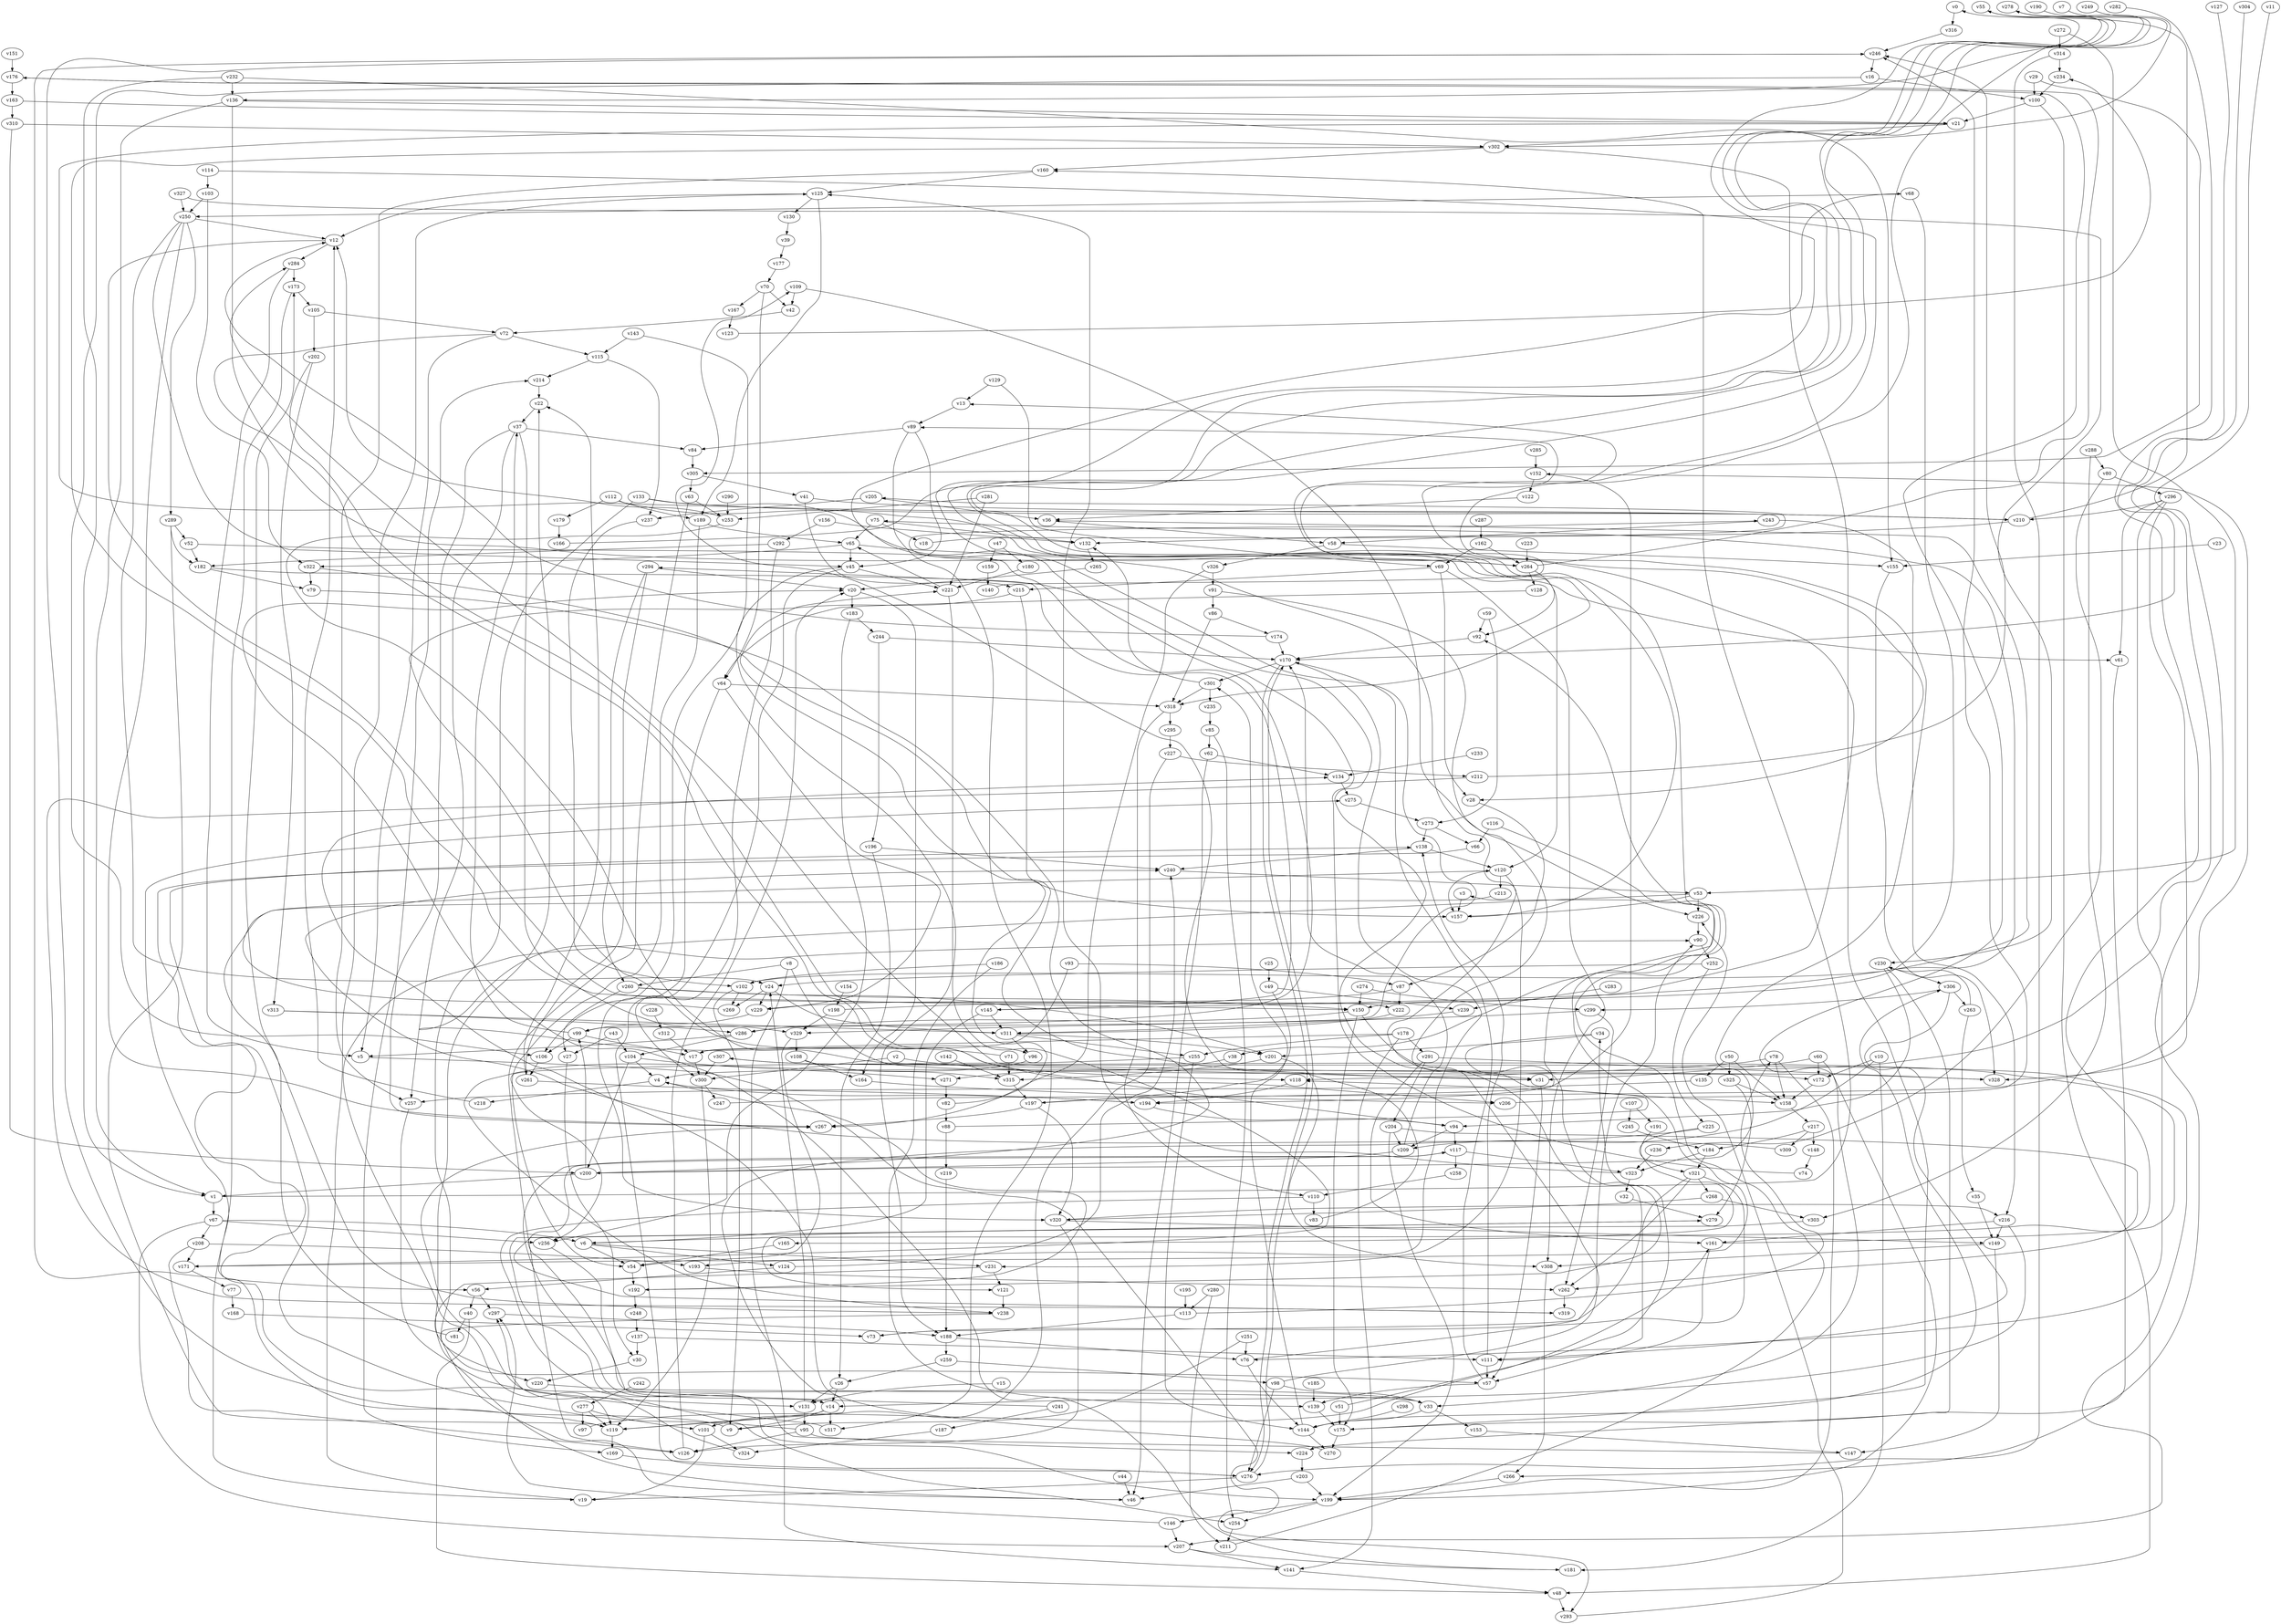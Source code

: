 // Benchmark game 486 - 330 vertices
// time_bound: 160
// targets: v142
digraph G {
    v0 [name="v0", player=0];
    v1 [name="v1", player=0];
    v2 [name="v2", player=0];
    v3 [name="v3", player=1];
    v4 [name="v4", player=0];
    v5 [name="v5", player=1];
    v6 [name="v6", player=1];
    v7 [name="v7", player=1];
    v8 [name="v8", player=1];
    v9 [name="v9", player=0];
    v10 [name="v10", player=0];
    v11 [name="v11", player=0];
    v12 [name="v12", player=1];
    v13 [name="v13", player=0];
    v14 [name="v14", player=1];
    v15 [name="v15", player=0];
    v16 [name="v16", player=0];
    v17 [name="v17", player=1];
    v18 [name="v18", player=1];
    v19 [name="v19", player=1];
    v20 [name="v20", player=0];
    v21 [name="v21", player=1];
    v22 [name="v22", player=0];
    v23 [name="v23", player=0];
    v24 [name="v24", player=0];
    v25 [name="v25", player=0];
    v26 [name="v26", player=0];
    v27 [name="v27", player=0];
    v28 [name="v28", player=0];
    v29 [name="v29", player=1];
    v30 [name="v30", player=1];
    v31 [name="v31", player=1];
    v32 [name="v32", player=0];
    v33 [name="v33", player=0];
    v34 [name="v34", player=0];
    v35 [name="v35", player=1];
    v36 [name="v36", player=0];
    v37 [name="v37", player=1];
    v38 [name="v38", player=0];
    v39 [name="v39", player=0];
    v40 [name="v40", player=1];
    v41 [name="v41", player=0];
    v42 [name="v42", player=0];
    v43 [name="v43", player=0];
    v44 [name="v44", player=1];
    v45 [name="v45", player=0];
    v46 [name="v46", player=1];
    v47 [name="v47", player=1];
    v48 [name="v48", player=1];
    v49 [name="v49", player=0];
    v50 [name="v50", player=0];
    v51 [name="v51", player=1];
    v52 [name="v52", player=0];
    v53 [name="v53", player=1];
    v54 [name="v54", player=1];
    v55 [name="v55", player=0];
    v56 [name="v56", player=1];
    v57 [name="v57", player=1];
    v58 [name="v58", player=1];
    v59 [name="v59", player=1];
    v60 [name="v60", player=0];
    v61 [name="v61", player=0];
    v62 [name="v62", player=1];
    v63 [name="v63", player=1];
    v64 [name="v64", player=0];
    v65 [name="v65", player=1];
    v66 [name="v66", player=1];
    v67 [name="v67", player=0];
    v68 [name="v68", player=0];
    v69 [name="v69", player=0];
    v70 [name="v70", player=0];
    v71 [name="v71", player=1];
    v72 [name="v72", player=0];
    v73 [name="v73", player=0];
    v74 [name="v74", player=0];
    v75 [name="v75", player=0];
    v76 [name="v76", player=1];
    v77 [name="v77", player=0];
    v78 [name="v78", player=0];
    v79 [name="v79", player=0];
    v80 [name="v80", player=0];
    v81 [name="v81", player=0];
    v82 [name="v82", player=1];
    v83 [name="v83", player=1];
    v84 [name="v84", player=0];
    v85 [name="v85", player=0];
    v86 [name="v86", player=0];
    v87 [name="v87", player=0];
    v88 [name="v88", player=0];
    v89 [name="v89", player=0];
    v90 [name="v90", player=1];
    v91 [name="v91", player=1];
    v92 [name="v92", player=1];
    v93 [name="v93", player=0];
    v94 [name="v94", player=0];
    v95 [name="v95", player=1];
    v96 [name="v96", player=0];
    v97 [name="v97", player=1];
    v98 [name="v98", player=1];
    v99 [name="v99", player=1];
    v100 [name="v100", player=1];
    v101 [name="v101", player=0];
    v102 [name="v102", player=1];
    v103 [name="v103", player=0];
    v104 [name="v104", player=0];
    v105 [name="v105", player=0];
    v106 [name="v106", player=1];
    v107 [name="v107", player=0];
    v108 [name="v108", player=1];
    v109 [name="v109", player=0];
    v110 [name="v110", player=0];
    v111 [name="v111", player=1];
    v112 [name="v112", player=1];
    v113 [name="v113", player=1];
    v114 [name="v114", player=1];
    v115 [name="v115", player=0];
    v116 [name="v116", player=1];
    v117 [name="v117", player=1];
    v118 [name="v118", player=1];
    v119 [name="v119", player=1];
    v120 [name="v120", player=1];
    v121 [name="v121", player=0];
    v122 [name="v122", player=1];
    v123 [name="v123", player=0];
    v124 [name="v124", player=1];
    v125 [name="v125", player=1];
    v126 [name="v126", player=1];
    v127 [name="v127", player=1];
    v128 [name="v128", player=1];
    v129 [name="v129", player=0];
    v130 [name="v130", player=0];
    v131 [name="v131", player=1];
    v132 [name="v132", player=1];
    v133 [name="v133", player=0];
    v134 [name="v134", player=0];
    v135 [name="v135", player=1];
    v136 [name="v136", player=1];
    v137 [name="v137", player=0];
    v138 [name="v138", player=0];
    v139 [name="v139", player=1];
    v140 [name="v140", player=0];
    v141 [name="v141", player=0];
    v142 [name="v142", player=0, target=1];
    v143 [name="v143", player=0];
    v144 [name="v144", player=1];
    v145 [name="v145", player=0];
    v146 [name="v146", player=0];
    v147 [name="v147", player=1];
    v148 [name="v148", player=0];
    v149 [name="v149", player=0];
    v150 [name="v150", player=0];
    v151 [name="v151", player=1];
    v152 [name="v152", player=1];
    v153 [name="v153", player=1];
    v154 [name="v154", player=0];
    v155 [name="v155", player=1];
    v156 [name="v156", player=1];
    v157 [name="v157", player=0];
    v158 [name="v158", player=1];
    v159 [name="v159", player=0];
    v160 [name="v160", player=0];
    v161 [name="v161", player=0];
    v162 [name="v162", player=0];
    v163 [name="v163", player=0];
    v164 [name="v164", player=0];
    v165 [name="v165", player=1];
    v166 [name="v166", player=1];
    v167 [name="v167", player=1];
    v168 [name="v168", player=0];
    v169 [name="v169", player=0];
    v170 [name="v170", player=0];
    v171 [name="v171", player=0];
    v172 [name="v172", player=0];
    v173 [name="v173", player=0];
    v174 [name="v174", player=1];
    v175 [name="v175", player=1];
    v176 [name="v176", player=0];
    v177 [name="v177", player=0];
    v178 [name="v178", player=1];
    v179 [name="v179", player=0];
    v180 [name="v180", player=1];
    v181 [name="v181", player=1];
    v182 [name="v182", player=0];
    v183 [name="v183", player=1];
    v184 [name="v184", player=0];
    v185 [name="v185", player=0];
    v186 [name="v186", player=1];
    v187 [name="v187", player=1];
    v188 [name="v188", player=0];
    v189 [name="v189", player=1];
    v190 [name="v190", player=0];
    v191 [name="v191", player=1];
    v192 [name="v192", player=0];
    v193 [name="v193", player=0];
    v194 [name="v194", player=1];
    v195 [name="v195", player=0];
    v196 [name="v196", player=1];
    v197 [name="v197", player=1];
    v198 [name="v198", player=0];
    v199 [name="v199", player=1];
    v200 [name="v200", player=0];
    v201 [name="v201", player=1];
    v202 [name="v202", player=0];
    v203 [name="v203", player=0];
    v204 [name="v204", player=0];
    v205 [name="v205", player=0];
    v206 [name="v206", player=1];
    v207 [name="v207", player=1];
    v208 [name="v208", player=0];
    v209 [name="v209", player=1];
    v210 [name="v210", player=1];
    v211 [name="v211", player=0];
    v212 [name="v212", player=0];
    v213 [name="v213", player=0];
    v214 [name="v214", player=0];
    v215 [name="v215", player=0];
    v216 [name="v216", player=1];
    v217 [name="v217", player=0];
    v218 [name="v218", player=0];
    v219 [name="v219", player=1];
    v220 [name="v220", player=0];
    v221 [name="v221", player=0];
    v222 [name="v222", player=0];
    v223 [name="v223", player=0];
    v224 [name="v224", player=0];
    v225 [name="v225", player=0];
    v226 [name="v226", player=0];
    v227 [name="v227", player=0];
    v228 [name="v228", player=1];
    v229 [name="v229", player=0];
    v230 [name="v230", player=1];
    v231 [name="v231", player=0];
    v232 [name="v232", player=0];
    v233 [name="v233", player=1];
    v234 [name="v234", player=0];
    v235 [name="v235", player=1];
    v236 [name="v236", player=1];
    v237 [name="v237", player=1];
    v238 [name="v238", player=1];
    v239 [name="v239", player=0];
    v240 [name="v240", player=0];
    v241 [name="v241", player=0];
    v242 [name="v242", player=1];
    v243 [name="v243", player=0];
    v244 [name="v244", player=1];
    v245 [name="v245", player=0];
    v246 [name="v246", player=0];
    v247 [name="v247", player=1];
    v248 [name="v248", player=0];
    v249 [name="v249", player=1];
    v250 [name="v250", player=0];
    v251 [name="v251", player=0];
    v252 [name="v252", player=0];
    v253 [name="v253", player=0];
    v254 [name="v254", player=1];
    v255 [name="v255", player=0];
    v256 [name="v256", player=1];
    v257 [name="v257", player=1];
    v258 [name="v258", player=0];
    v259 [name="v259", player=0];
    v260 [name="v260", player=1];
    v261 [name="v261", player=1];
    v262 [name="v262", player=0];
    v263 [name="v263", player=1];
    v264 [name="v264", player=0];
    v265 [name="v265", player=0];
    v266 [name="v266", player=0];
    v267 [name="v267", player=0];
    v268 [name="v268", player=0];
    v269 [name="v269", player=1];
    v270 [name="v270", player=1];
    v271 [name="v271", player=1];
    v272 [name="v272", player=1];
    v273 [name="v273", player=0];
    v274 [name="v274", player=1];
    v275 [name="v275", player=0];
    v276 [name="v276", player=0];
    v277 [name="v277", player=1];
    v278 [name="v278", player=0];
    v279 [name="v279", player=1];
    v280 [name="v280", player=0];
    v281 [name="v281", player=1];
    v282 [name="v282", player=0];
    v283 [name="v283", player=1];
    v284 [name="v284", player=0];
    v285 [name="v285", player=1];
    v286 [name="v286", player=0];
    v287 [name="v287", player=1];
    v288 [name="v288", player=1];
    v289 [name="v289", player=0];
    v290 [name="v290", player=0];
    v291 [name="v291", player=1];
    v292 [name="v292", player=1];
    v293 [name="v293", player=1];
    v294 [name="v294", player=1];
    v295 [name="v295", player=0];
    v296 [name="v296", player=1];
    v297 [name="v297", player=0];
    v298 [name="v298", player=0];
    v299 [name="v299", player=1];
    v300 [name="v300", player=0];
    v301 [name="v301", player=0];
    v302 [name="v302", player=0];
    v303 [name="v303", player=0];
    v304 [name="v304", player=0];
    v305 [name="v305", player=1];
    v306 [name="v306", player=1];
    v307 [name="v307", player=0];
    v308 [name="v308", player=1];
    v309 [name="v309", player=1];
    v310 [name="v310", player=0];
    v311 [name="v311", player=1];
    v312 [name="v312", player=1];
    v313 [name="v313", player=1];
    v314 [name="v314", player=1];
    v315 [name="v315", player=0];
    v316 [name="v316", player=1];
    v317 [name="v317", player=0];
    v318 [name="v318", player=0];
    v319 [name="v319", player=1];
    v320 [name="v320", player=0];
    v321 [name="v321", player=0];
    v322 [name="v322", player=1];
    v323 [name="v323", player=0];
    v324 [name="v324", player=0];
    v325 [name="v325", player=1];
    v326 [name="v326", player=1];
    v327 [name="v327", player=1];
    v328 [name="v328", player=0];
    v329 [name="v329", player=1];

    v0 -> v316;
    v1 -> v160;
    v2 -> v118;
    v3 -> v157;
    v4 -> v194;
    v5 -> v293 [constraint="t >= 2"];
    v6 -> v54;
    v7 -> v136 [constraint="t >= 4"];
    v8 -> v260;
    v9 -> v246;
    v10 -> v181;
    v11 -> v266 [constraint="t >= 5"];
    v12 -> v222 [constraint="t mod 3 == 1"];
    v13 -> v89;
    v14 -> v9;
    v15 -> v131;
    v16 -> v106;
    v17 -> v300;
    v18 -> v205 [constraint="t mod 4 == 0"];
    v19 -> v125;
    v20 -> v164;
    v21 -> v210 [constraint="t mod 3 == 1"];
    v22 -> v37;
    v23 -> v155;
    v24 -> v269;
    v25 -> v49;
    v26 -> v131;
    v27 -> v30;
    v28 -> v87;
    v29 -> v305 [constraint="t < 5"];
    v30 -> v220;
    v31 -> v57;
    v32 -> v279;
    v33 -> v144;
    v34 -> v192 [constraint="t < 10"];
    v35 -> v149;
    v36 -> v58;
    v37 -> v169;
    v38 -> v271;
    v39 -> v177;
    v40 -> v48;
    v41 -> v215;
    v42 -> v72;
    v43 -> v27;
    v44 -> v46;
    v45 -> v171 [constraint="t >= 2"];
    v46 -> v22;
    v47 -> v159;
    v48 -> v293;
    v49 -> v197;
    v50 -> v325;
    v51 -> v34 [constraint="t mod 2 == 1"];
    v52 -> v286 [constraint="t < 15"];
    v53 -> v119 [constraint="t >= 1"];
    v54 -> v192;
    v55 -> v61 [constraint="t >= 2"];
    v56 -> v40;
    v57 -> v139;
    v58 -> v155;
    v59 -> v92;
    v60 -> v172;
    v61 -> v175;
    v62 -> v46;
    v63 -> v126;
    v64 -> v229 [constraint="t < 8"];
    v65 -> v322;
    v66 -> v33 [constraint="t mod 5 == 4"];
    v67 -> v207;
    v68 -> v150;
    v69 -> v28;
    v70 -> v42;
    v71 -> v90 [constraint="t mod 5 == 4"];
    v72 -> v206 [constraint="t mod 4 == 0"];
    v73 -> v243 [constraint="t >= 3"];
    v74 -> v68 [constraint="t mod 3 == 0"];
    v75 -> v132 [constraint="t < 6"];
    v76 -> v294 [constraint="t >= 5"];
    v77 -> v168;
    v78 -> v118;
    v79 -> v200 [constraint="t >= 3"];
    v80 -> v236 [constraint="t < 9"];
    v81 -> v173;
    v82 -> v221 [constraint="t < 12"];
    v83 -> v109 [constraint="t mod 3 == 1"];
    v84 -> v305;
    v85 -> v254;
    v86 -> v318;
    v87 -> v229 [constraint="t mod 5 == 0"];
    v88 -> v118 [constraint="t mod 5 == 4"];
    v89 -> v84;
    v90 -> v252;
    v91 -> v158 [constraint="t mod 2 == 1"];
    v92 -> v170;
    v93 -> v87;
    v94 -> v209;
    v95 -> v138 [constraint="t < 8"];
    v96 -> v238 [constraint="t < 10"];
    v97 -> v161 [constraint="t >= 5"];
    v98 -> v90;
    v99 -> v106;
    v100 -> v21;
    v101 -> v324;
    v102 -> v36 [constraint="t < 6"];
    v103 -> v250;
    v104 -> v200;
    v105 -> v72;
    v106 -> v261;
    v107 -> v191;
    v108 -> v164;
    v109 -> v226;
    v110 -> v254 [constraint="t < 11"];
    v111 -> v57;
    v112 -> v318 [constraint="t mod 3 == 0"];
    v113 -> v78 [constraint="t >= 4"];
    v114 -> v28 [constraint="t mod 4 == 2"];
    v115 -> v214;
    v116 -> v38 [constraint="t < 12"];
    v117 -> v323;
    v118 -> v194;
    v119 -> v275 [constraint="t >= 5"];
    v120 -> v157;
    v121 -> v238;
    v122 -> v36;
    v123 -> v234 [constraint="t mod 4 == 0"];
    v124 -> v240;
    v125 -> v189;
    v126 -> v20;
    v127 -> v170 [constraint="t mod 2 == 1"];
    v128 -> v64 [constraint="t >= 2"];
    v129 -> v69;
    v130 -> v39;
    v131 -> v95;
    v132 -> v265;
    v133 -> v99 [constraint="t mod 4 == 3"];
    v134 -> v275;
    v135 -> v257;
    v136 -> v21;
    v137 -> v111;
    v138 -> v240;
    v139 -> v175;
    v140 -> v13 [constraint="t < 9"];
    v141 -> v48;
    v142 -> v315;
    v143 -> v115;
    v144 -> v306 [constraint="t mod 5 == 4"];
    v145 -> v75 [constraint="t < 9"];
    v146 -> v297;
    v147 -> v117 [constraint="t < 15"];
    v148 -> v74;
    v149 -> v147;
    v150 -> v31;
    v151 -> v176;
    v152 -> v122;
    v153 -> v147;
    v154 -> v198;
    v155 -> v328;
    v156 -> v132;
    v157 -> v278 [constraint="t mod 3 == 2"];
    v158 -> v217;
    v159 -> v140;
    v160 -> v257;
    v161 -> v307 [constraint="t < 6"];
    v162 -> v69;
    v163 -> v21 [constraint="t >= 3"];
    v164 -> v206;
    v165 -> v54;
    v166 -> v55 [constraint="t < 9"];
    v167 -> v123;
    v168 -> v73;
    v169 -> v276;
    v170 -> v276 [constraint="t >= 5"];
    v171 -> v278 [constraint="t < 7"];
    v172 -> v158;
    v173 -> v105;
    v174 -> v12 [constraint="t >= 3"];
    v175 -> v270 [constraint="t < 7"];
    v176 -> v199 [constraint="t mod 3 == 2"];
    v177 -> v70;
    v178 -> v141;
    v179 -> v166;
    v180 -> v221;
    v181 -> v20 [constraint="t mod 5 == 4"];
    v182 -> v145 [constraint="t >= 1"];
    v183 -> v256;
    v184 -> v321;
    v185 -> v139;
    v186 -> v102;
    v187 -> v324;
    v188 -> v76;
    v189 -> v54;
    v190 -> v200 [constraint="t < 9"];
    v191 -> v165 [constraint="t >= 4"];
    v192 -> v4 [constraint="t < 14"];
    v193 -> v262;
    v194 -> v94;
    v195 -> v113;
    v196 -> v26;
    v197 -> v92 [constraint="t < 9"];
    v198 -> v89 [constraint="t < 15"];
    v199 -> v146;
    v200 -> v1;
    v201 -> v315;
    v202 -> v94 [constraint="t mod 4 == 3"];
    v203 -> v46;
    v204 -> v262 [constraint="t >= 4"];
    v205 -> v36;
    v206 -> v246;
    v207 -> v141;
    v208 -> v171;
    v209 -> v170;
    v210 -> v0;
    v211 -> v3 [constraint="t mod 3 == 2"];
    v212 -> v319 [constraint="t mod 5 == 2"];
    v213 -> v238 [constraint="t < 11"];
    v214 -> v22;
    v215 -> v96 [constraint="t >= 2"];
    v216 -> v149;
    v217 -> v184;
    v218 -> v12;
    v219 -> v188;
    v220 -> v33 [constraint="t >= 1"];
    v221 -> v65;
    v222 -> v311;
    v223 -> v264;
    v224 -> v203;
    v225 -> v119 [constraint="t >= 5"];
    v226 -> v90;
    v227 -> v212;
    v228 -> v312;
    v229 -> v99;
    v230 -> v224;
    v231 -> v57 [constraint="t < 11"];
    v232 -> v155;
    v233 -> v134;
    v234 -> v100;
    v235 -> v85;
    v236 -> v323;
    v237 -> v102;
    v238 -> v46 [constraint="t mod 2 == 0"];
    v239 -> v311;
    v240 -> v53;
    v241 -> v117 [constraint="t mod 5 == 2"];
    v242 -> v277;
    v243 -> v58;
    v244 -> v170;
    v245 -> v184;
    v246 -> v56;
    v247 -> v152 [constraint="t < 6"];
    v248 -> v137;
    v249 -> v302 [constraint="t >= 2"];
    v250 -> v45;
    v251 -> v9;
    v252 -> v24;
    v253 -> v31 [constraint="t >= 2"];
    v254 -> v211;
    v255 -> v256 [constraint="t < 9"];
    v256 -> v14;
    v257 -> v131;
    v258 -> v110;
    v259 -> v26;
    v260 -> v201 [constraint="t mod 4 == 2"];
    v261 -> v194;
    v262 -> v319;
    v263 -> v35;
    v264 -> v176 [constraint="t < 10"];
    v265 -> v20;
    v266 -> v199;
    v267 -> v214;
    v268 -> v303;
    v269 -> v120 [constraint="t mod 3 == 0"];
    v270 -> v134 [constraint="t >= 5"];
    v271 -> v82;
    v272 -> v53;
    v273 -> v138;
    v274 -> v299;
    v275 -> v273;
    v276 -> v170;
    v277 -> v97;
    v278 -> v92 [constraint="t >= 4"];
    v279 -> v199 [constraint="t >= 4"];
    v280 -> v113;
    v281 -> v253;
    v282 -> v6 [constraint="t >= 5"];
    v283 -> v239;
    v284 -> v5;
    v285 -> v152;
    v286 -> v5;
    v287 -> v162;
    v288 -> v80;
    v289 -> v52;
    v290 -> v253;
    v291 -> v328;
    v292 -> v182;
    v293 -> v226;
    v294 -> v260;
    v295 -> v227;
    v296 -> v328;
    v297 -> v188;
    v298 -> v144;
    v299 -> v262;
    v300 -> v119;
    v301 -> v132;
    v302 -> v150 [constraint="t mod 4 == 1"];
    v303 -> v121 [constraint="t >= 2"];
    v304 -> v4 [constraint="t < 13"];
    v305 -> v41;
    v306 -> v111 [constraint="t >= 5"];
    v307 -> v207 [constraint="t >= 5"];
    v308 -> v266;
    v309 -> v240 [constraint="t >= 3"];
    v310 -> v200;
    v311 -> v201;
    v312 -> v17;
    v313 -> v286;
    v314 -> v234;
    v315 -> v197;
    v316 -> v246;
    v317 -> v297;
    v318 -> v295;
    v319 -> v279 [constraint="t >= 3"];
    v320 -> v216 [constraint="t < 6"];
    v321 -> v73;
    v322 -> v31 [constraint="t < 9"];
    v323 -> v125;
    v324 -> v267 [constraint="t < 15"];
    v325 -> v158;
    v326 -> v91;
    v327 -> v230 [constraint="t mod 3 == 0"];
    v328 -> v284 [constraint="t mod 5 == 0"];
    v329 -> v54;
    v320 -> v126;
    v276 -> v19;
    v144 -> v270;
    v2 -> v300;
    v64 -> v318;
    v300 -> v247;
    v98 -> v276;
    v310 -> v302;
    v33 -> v153;
    v10 -> v172;
    v21 -> v302;
    v58 -> v326;
    v10 -> v209;
    v255 -> v144;
    v184 -> v323;
    v133 -> v210;
    v100 -> v48;
    v45 -> v221;
    v149 -> v308;
    v53 -> v226;
    v4 -> v218;
    v75 -> v18;
    v112 -> v189;
    v199 -> v254;
    v156 -> v292;
    v16 -> v100;
    v301 -> v235;
    v146 -> v207;
    v112 -> v179;
    v277 -> v119;
    v87 -> v222;
    v288 -> v303;
    v241 -> v187;
    v104 -> v271;
    v221 -> v188;
    v305 -> v63;
    v232 -> v1;
    v209 -> v200;
    v230 -> v94;
    v50 -> v135;
    v170 -> v301;
    v301 -> v318;
    v174 -> v170;
    v272 -> v314;
    v296 -> v210;
    v116 -> v66;
    v125 -> v130;
    v289 -> v119;
    v299 -> v329;
    v323 -> v32;
    v20 -> v183;
    v311 -> v96;
    v250 -> v24;
    v72 -> v115;
    v321 -> v57;
    v296 -> v76;
    v205 -> v237;
    v108 -> v315;
    v82 -> v88;
    v24 -> v229;
    v291 -> v161;
    v69 -> v308;
    v62 -> v134;
    v138 -> v120;
    v99 -> v37;
    v24 -> v311;
    v102 -> v9;
    v204 -> v199;
    v311 -> v255;
    v216 -> v14;
    v259 -> v98;
    v68 -> v250;
    v14 -> v317;
    v314 -> v276;
    v143 -> v106;
    v6 -> v231;
    v264 -> v120;
    v250 -> v267;
    v210 -> v132;
    v114 -> v103;
    v117 -> v258;
    v188 -> v259;
    v103 -> v322;
    v252 -> v225;
    v133 -> v220;
    v8 -> v172;
    v53 -> v157;
    v260 -> v27;
    v189 -> v65;
    v29 -> v100;
    v125 -> v12;
    v176 -> v163;
    v243 -> v216;
    v131 -> v24;
    v160 -> v125;
    v70 -> v64;
    v56 -> v297;
    v327 -> v250;
    v109 -> v42;
    v52 -> v182;
    v264 -> v128;
    v120 -> v213;
    v94 -> v117;
    v196 -> v240;
    v280 -> v211;
    v292 -> v300;
    v296 -> v61;
    v263 -> v230;
    v93 -> v17;
    v203 -> v199;
    v136 -> v1;
    v145 -> v311;
    v225 -> v321;
    v119 -> v169;
    v98 -> v33;
    v40 -> v81;
    v8 -> v141;
    v253 -> v12;
    v186 -> v139;
    v107 -> v245;
    v120 -> v231;
    v115 -> v237;
    v99 -> v17;
    v59 -> v273;
    v318 -> v110;
    v250 -> v12;
    v244 -> v196;
    v95 -> v224;
    v45 -> v276;
    v104 -> v4;
    v216 -> v161;
    v78 -> v199;
    v306 -> v263;
    v89 -> v317;
    v217 -> v148;
    v322 -> v79;
    v14 -> v119;
    v124 -> v56;
    v150 -> v286;
    v192 -> v248;
    v273 -> v66;
    v34 -> v201;
    v207 -> v181;
    v246 -> v16;
    v302 -> v160;
    v294 -> v20;
    v6 -> v124;
    v284 -> v173;
    v67 -> v256;
    v277 -> v101;
    v171 -> v77;
    v232 -> v136;
    v63 -> v253;
    v183 -> v244;
    v145 -> v6;
    v313 -> v311;
    v26 -> v14;
    v329 -> v108;
    v41 -> v210;
    v12 -> v284;
    v69 -> v215;
    v78 -> v158;
    v208 -> v193;
    v268 -> v320;
    v274 -> v150;
    v37 -> v329;
    v76 -> v144;
    v89 -> v45;
    v50 -> v158;
    v178 -> v291;
    v201 -> v308;
    v231 -> v121;
    v302 -> v175;
    v37 -> v257;
    v136 -> v264;
    v110 -> v83;
    v71 -> v315;
    v321 -> v262;
    v102 -> v269;
    v320 -> v149;
    v105 -> v202;
    v60 -> v31;
    v72 -> v5;
    v281 -> v221;
    v111 -> v138;
    v86 -> v174;
    v152 -> v194;
    v250 -> v289;
    v260 -> v150;
    v230 -> v306;
    v129 -> v13;
    v162 -> v264;
    v170 -> v193;
    v1 -> v67;
    v67 -> v208;
    v64 -> v320;
    v291 -> v204;
    v51 -> v175;
    v88 -> v219;
    v178 -> v255;
    v113 -> v188;
    v326 -> v267;
    v306 -> v299;
    v197 -> v320;
    v144 -> v301;
    v65 -> v45;
    v43 -> v104;
    v95 -> v126;
    v227 -> v101;
    v286 -> v104;
    v70 -> v167;
    v85 -> v62;
    v178 -> v17;
    v163 -> v310;
    v37 -> v84;
    v182 -> v79;
    v212 -> v246;
    v47 -> v180;
    v198 -> v329;
    v251 -> v76;
    v91 -> v86;
    v173 -> v19;
    v204 -> v209;
    v325 -> v279;
    v197 -> v267;
    v294 -> v261;
    v67 -> v6;
    v217 -> v309;
    v161 -> v111;
    v49 -> v239;
    v208 -> v126;
    v150 -> v175;
    v289 -> v182;
    v80 -> v296;
    v202 -> v313;
    v57 -> v170;
    v75 -> v65;
    v200 -> v99;
    v60 -> v33;
    v307 -> v300;
    v261 -> v22;
    v101 -> v19;
    v65 -> v264;
    v215 -> v157;
    v137 -> v30;
    v321 -> v268;
}
